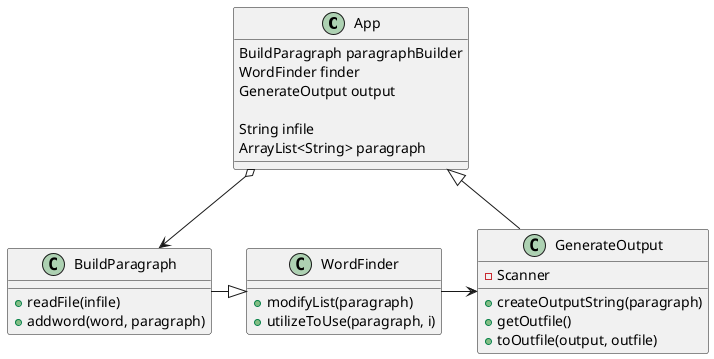 @startuml
class App{
    BuildParagraph paragraphBuilder
    WordFinder finder
    GenerateOutput output

    String infile
    ArrayList<String> paragraph
}

class BuildParagraph {
    + readFile(infile)
    + addword(word, paragraph)
}

class WordFinder{
    + modifyList(paragraph)
    + utilizeToUse(paragraph, i)
}

class GenerateOutput{
    - Scanner

    + createOutputString(paragraph)
    + getOutfile()
    + toOutfile(output, outfile)
}

App o--> BuildParagraph
BuildParagraph -|> WordFinder
WordFinder -> GenerateOutput
App <|- GenerateOutput

@enduml